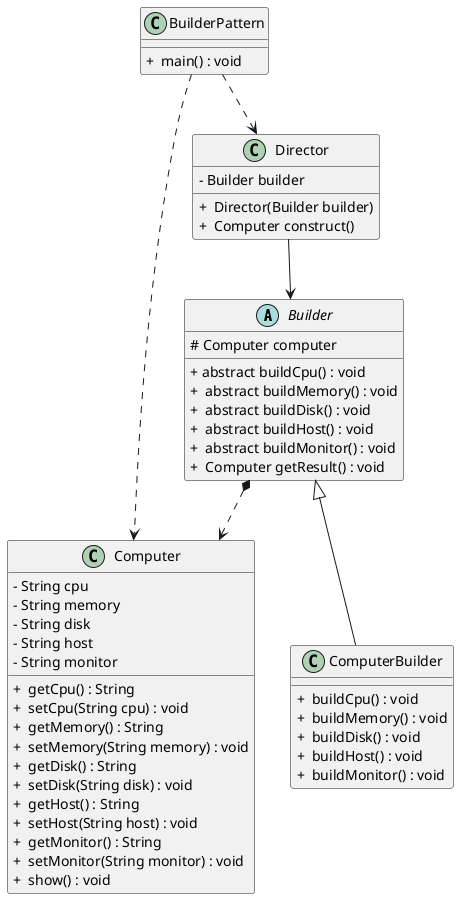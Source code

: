 @startuml

abstract class Builder {
    ‌# Computer computer
    ‌‌‌‌‍‍‌‌‌‌‌‌‍‍+ abstract buildCpu() : void
    ‌‌‌‌‍‍‌‌‌‌‌‌‍‍+  abstract buildMemory() : void
    ‌‌‌‌‍‍‌‌‌‌‌‌‍‍+  abstract buildDisk() : void
    ‌‌‌‌‍‍‌‌‌‌‌‌‍‍+  abstract buildHost() : void
    ‌‌‌‌‍‍‌‌‌‌‌‌‍‍+  abstract buildMonitor() : void
    ‌‌‌‌‍‍‌‌‌‌‌‌‍‍+  Computer getResult() : void
}

class Computer {
    ‌- String cpu‌‌‌‌‍‍‌‌‌‌‌‌‍
    ‌‌‌‌‍‍‌‌‌‌‌‌‍‌- String memory‌‌‌‌‍‍‌‌‌‌‌‌‍
    ‌‌‌‌‍‍‌‌‌‌‌‌‍‌- String disk‌‌‌‌‍‍‌‌‌‌‌‌‍
    ‌‌‌‌‍‍‌‌‌‌‌‌‍‌- String host‌‌‌‌‍‍‌‌‌‌‌‌‍
    ‌‌‌‌‍‍‌‌‌‌‌‌‍‌- String monitor‌‌‌‌‍‍‌‌‌‌‌‌‍
    ‌‌‌‌‍‍‌‌‌‌‌‌‍‍+  getCpu() : String
    ‌‌‌‌‍‍‌‌‌‌‌‌‍‍+  setCpu(String cpu) : void
    ‌‌‌‌‍‍‌‌‌‌‌‌‍‍+  getMemory() : String
    ‌‌‌‌‍‍‌‌‌‌‌‌‍‍+  setMemory(String memory) : void
    ‌‌‌‌‍‍‌‌‌‌‌‌‍‍+  getDisk() : String
    ‌‌‌‌‍‍‌‌‌‌‌‌‍‍+  setDisk(String disk) : void
    ‌‌‌‌‍‍‌‌‌‌‌‌‍‍+  getHost() : String
    ‌‌‌‌‍‍‌‌‌‌‌‌‍‍+  setHost(String host) : void
    ‌‌‌‌‍‍‌‌‌‌‌‌‍‍+  getMonitor() : String
    ‌‌‌‌‍‍‌‌‌‌‌‌‍‍+  setMonitor(String monitor) : void
    ‌‌‌‌‍‍‌‌‌‌‌‌‍‍+  show() : void


}

class ComputerBuilder extends Builder {

    ‌‌‌‌‍‍‌‌‌‌‌‌‍‍+  buildCpu() : void
    ‌‌‌‌‍‍‌‌‌‌‌‌‍‍+  buildMemory() : void
    ‌‌‌‌‍‍‌‌‌‌‌‌‍‍+  buildDisk() : void
    ‌‌‌‌‍‍‌‌‌‌‌‌‍‍+  buildHost() : void
    ‌‌‌‌‍‍‌‌‌‌‌‌‍‍+  buildMonitor() : void
}

class Director {
    ‌‌‌‌‍‍‌‌‌‌‌‌‍‌- Builder builder‌‌‌‌‍‍‌‌‌‌‌‌‍
    ‌‌‌‌‍‍‌‌‌‌‌‌‍‍+  Director(Builder builder)
    ‌‌‌‌‍‍‌‌‌‌‌‌‍‍+  Computer construct()
}

 class BuilderPattern{
    ‌‌‌‌‍‍‌‌‌‌‌‌‍‍+  main() : void
}

BuilderPattern ..> Director
BuilderPattern ..> Computer
Director --> Builder
Builder *..> Computer

@enduml